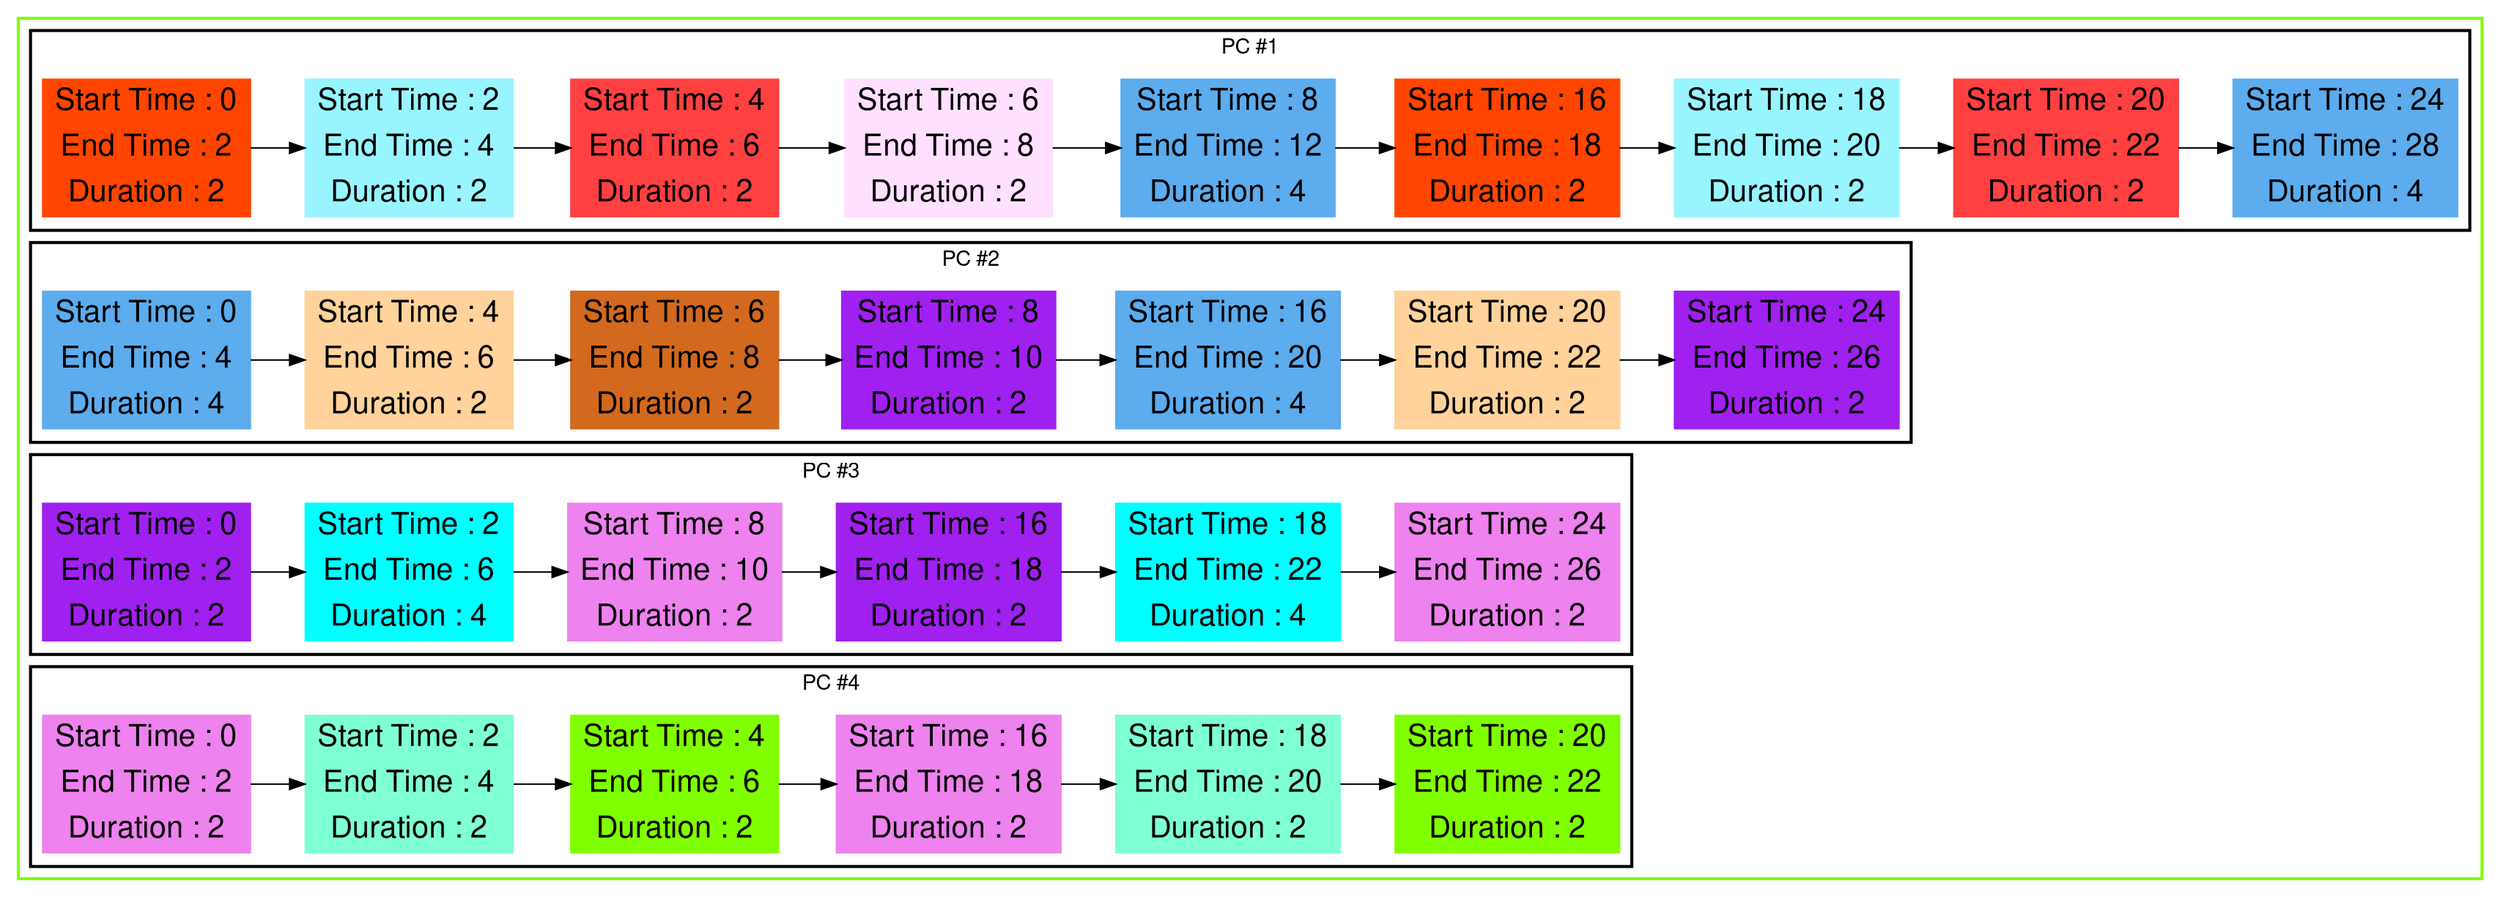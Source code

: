 digraph G {

fontname="Helvetica,Arial,sans-serif"
node [fontname="Helvetica,Arial,sans-serif"]
edge [fontname="Helvetica,Arial,sans-serif"]
graph [rankdir = "LR"];
node [fontsize = "20" shape = "ellipse"];

    subgraph cluster_Mod_0{
        color =chartreuse
        style = bold
        subgraph cluster_0{
           node [style=filled]
           color = black


            "node8" [
               label = "Start Time : 0 | End Time : 2 | Duration : 2"
               shape = "record"
               color = orangered1
            ]

            "node23" [
               label = "Start Time : 2 | End Time : 4 | Duration : 2"
               shape = "record"
               color = cadetblue1
            ]

            "node19" [
               label = "Start Time : 4 | End Time : 6 | Duration : 2"
               shape = "record"
               color = brown1
            ]

            "node14" [
               label = "Start Time : 6 | End Time : 8 | Duration : 2"
               shape = "record"
               color = thistle1
            ]

            "node1" [
               label = "Start Time : 8 | End Time : 12 | Duration : 4"
               shape = "record"
               color = steelblue2
            ]

            "node9" [
               label = "Start Time : 16 | End Time : 18 | Duration : 2"
               shape = "record"
               color = orangered1
            ]

            "node24" [
               label = "Start Time : 18 | End Time : 20 | Duration : 2"
               shape = "record"
               color = cadetblue1
            ]

            "node20" [
               label = "Start Time : 20 | End Time : 22 | Duration : 2"
               shape = "record"
               color = brown1
            ]

            "node3" [
               label = "Start Time : 24 | End Time : 28 | Duration : 4"
               shape = "record"
               color = steelblue2
            ]

            node8 -> node23 -> node19 -> node14 -> node1 -> node9 -> node24 -> node20 -> node3

            label = "PC #1"

        }
        subgraph cluster_1{
           node [style=filled]
           color = black


            "node0" [
               label = "Start Time : 0 | End Time : 4 | Duration : 4"
               shape = "record"
               color = steelblue2
            ]

            "node21" [
               label = "Start Time : 4 | End Time : 6 | Duration : 2"
               shape = "record"
               color = burlywood1
            ]

            "node27" [
               label = "Start Time : 6 | End Time : 8 | Duration : 2"
               shape = "record"
               color = chocolate
            ]

            "node11" [
               label = "Start Time : 8 | End Time : 10 | Duration : 2"
               shape = "record"
               color = x11purple
            ]

            "node2" [
               label = "Start Time : 16 | End Time : 20 | Duration : 4"
               shape = "record"
               color = steelblue2
            ]

            "node22" [
               label = "Start Time : 20 | End Time : 22 | Duration : 2"
               shape = "record"
               color = burlywood1
            ]

            "node13" [
               label = "Start Time : 24 | End Time : 26 | Duration : 2"
               shape = "record"
               color = x11purple
            ]

            node0 -> node21 -> node27 -> node11 -> node2 -> node22 -> node13

            label = "PC #2"

        }
        subgraph cluster_2{
           node [style=filled]
           color = black


            "node10" [
               label = "Start Time : 0 | End Time : 2 | Duration : 2"
               shape = "record"
               color = x11purple
            ]

            "node4" [
               label = "Start Time : 2 | End Time : 6 | Duration : 4"
               shape = "record"
               color = aqua
            ]

            "node16" [
               label = "Start Time : 8 | End Time : 10 | Duration : 2"
               shape = "record"
               color = violet
            ]

            "node12" [
               label = "Start Time : 16 | End Time : 18 | Duration : 2"
               shape = "record"
               color = x11purple
            ]

            "node5" [
               label = "Start Time : 18 | End Time : 22 | Duration : 4"
               shape = "record"
               color = aqua
            ]

            "node18" [
               label = "Start Time : 24 | End Time : 26 | Duration : 2"
               shape = "record"
               color = violet
            ]

            node10 -> node4 -> node16 -> node12 -> node5 -> node18

            label = "PC #3"

        }
        subgraph cluster_3{
           node [style=filled]
           color = black


            "node15" [
               label = "Start Time : 0 | End Time : 2 | Duration : 2"
               shape = "record"
               color = violet
            ]

            "node6" [
               label = "Start Time : 2 | End Time : 4 | Duration : 2"
               shape = "record"
               color = aquamarine
            ]

            "node25" [
               label = "Start Time : 4 | End Time : 6 | Duration : 2"
               shape = "record"
               color = chartreuse
            ]

            "node17" [
               label = "Start Time : 16 | End Time : 18 | Duration : 2"
               shape = "record"
               color = violet
            ]

            "node7" [
               label = "Start Time : 18 | End Time : 20 | Duration : 2"
               shape = "record"
               color = aquamarine
            ]

            "node26" [
               label = "Start Time : 20 | End Time : 22 | Duration : 2"
               shape = "record"
               color = chartreuse
            ]

            node15 -> node6 -> node25 -> node17 -> node7 -> node26

            label = "PC #4"

        }
    }




}

